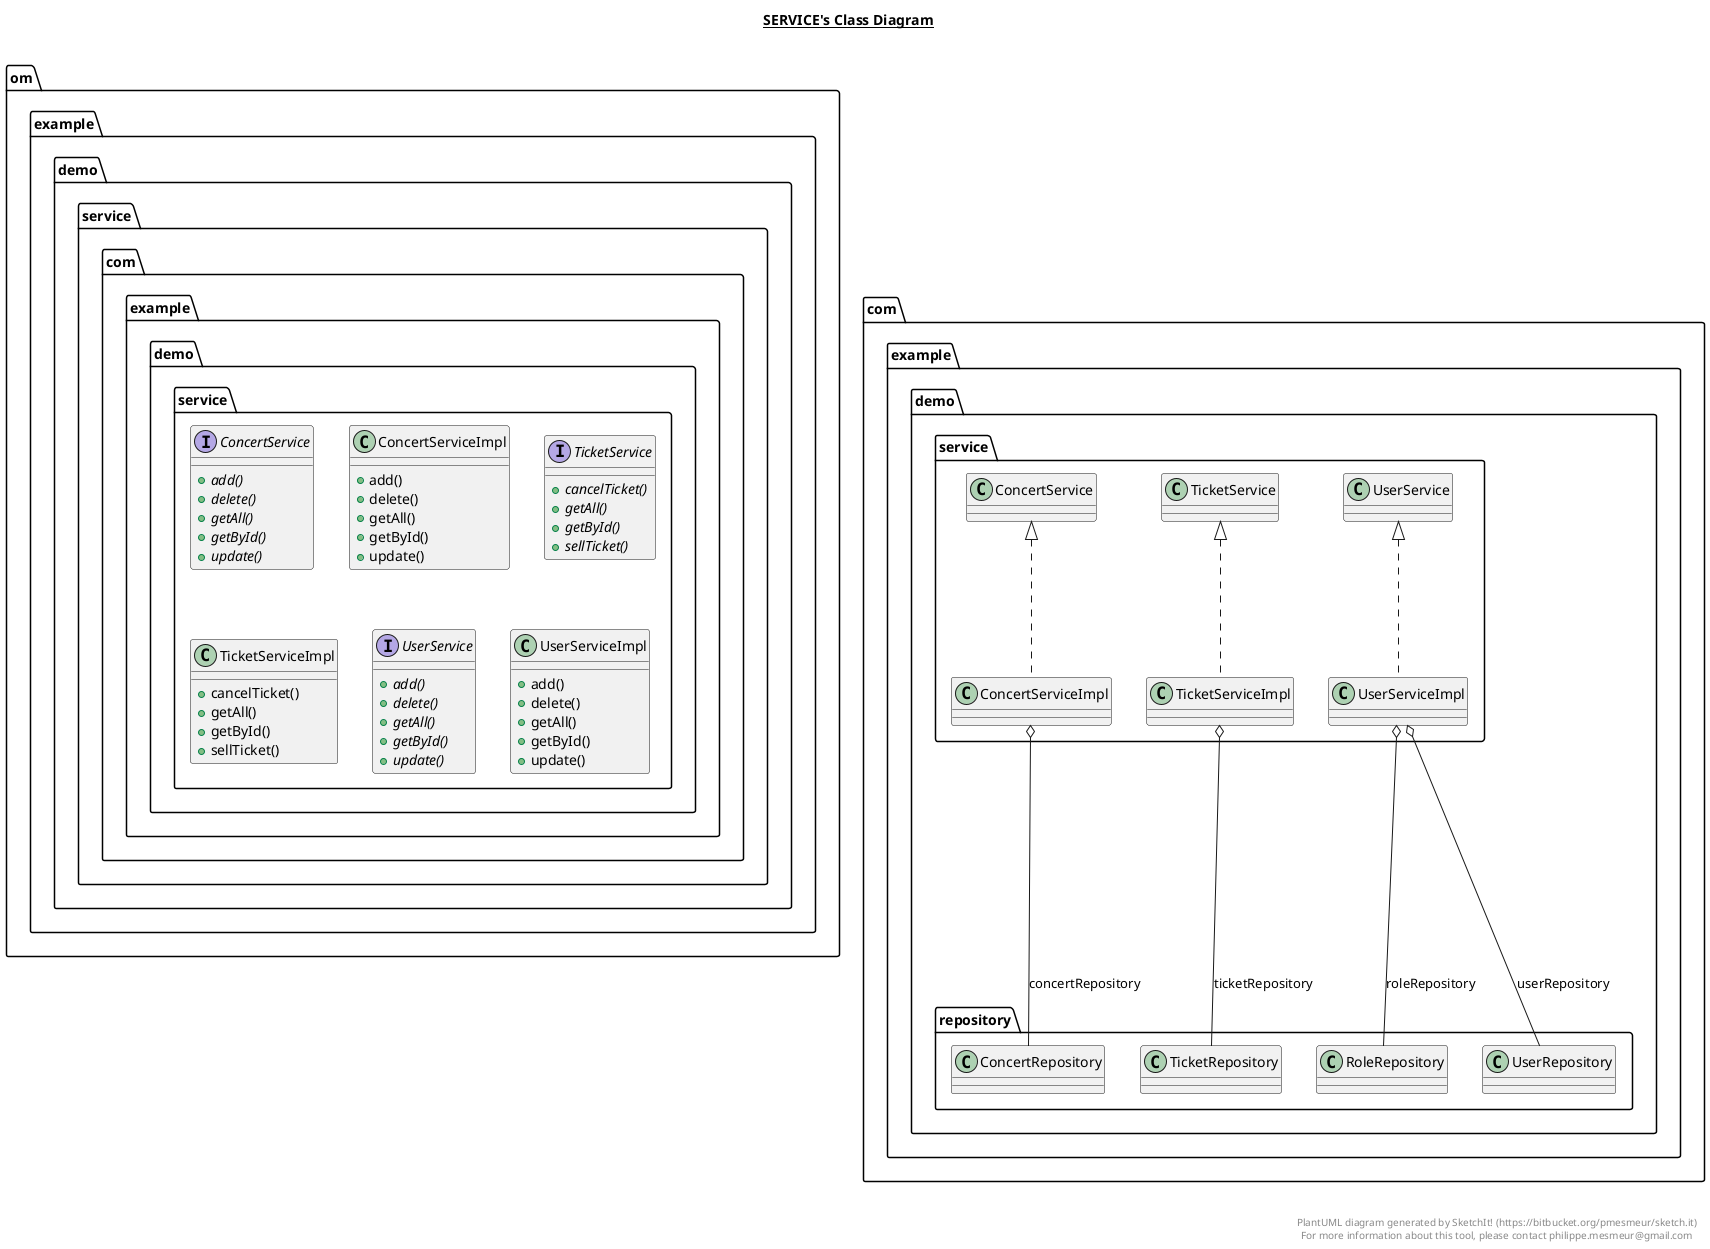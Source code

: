 @startuml

title __SERVICE's Class Diagram__\n


    namespace om.example.demo {
      namespace service {
        interface com.example.demo.service.ConcertService {
            {abstract} + add()
            {abstract} + delete()
            {abstract} + getAll()
            {abstract} + getById()
            {abstract} + update()
        }
      }
    }

  


    namespace om.example.demo {
      namespace service {
        class com.example.demo.service.ConcertServiceImpl {
            + add()
            + delete()
            + getAll()
            + getById()
            + update()
        }
      }
    }

  


    namespace om.example.demo {
      namespace service {
        interface com.example.demo.service.TicketService {
            {abstract} + cancelTicket()
            {abstract} + getAll()
            {abstract} + getById()
            {abstract} + sellTicket()
        }
      }
    }

  


    namespace om.example.demo {
      namespace service {
        class com.example.demo.service.TicketServiceImpl {
            + cancelTicket()
            + getAll()
            + getById()
            + sellTicket()
        }
      }
    }

  


    namespace om.example.demo {
      namespace service {
        interface com.example.demo.service.UserService {
            {abstract} + add()
            {abstract} + delete()
            {abstract} + getAll()
            {abstract} + getById()
            {abstract} + update()
        }
      }
    }

  


    namespace om.example.demo {
      namespace service {
        class com.example.demo.service.UserServiceImpl {
            + add()
            + delete()
            + getAll()
            + getById()
            + update()
        }
      }
    }

  

  com.example.demo.service.ConcertServiceImpl .up.|> com.example.demo.service.ConcertService
  com.example.demo.service.ConcertServiceImpl o-- com.example.demo.repository.ConcertRepository : concertRepository
  com.example.demo.service.TicketServiceImpl .up.|> com.example.demo.service.TicketService
  com.example.demo.service.TicketServiceImpl o-- com.example.demo.repository.TicketRepository : ticketRepository
  com.example.demo.service.UserServiceImpl .up.|> com.example.demo.service.UserService
  com.example.demo.service.UserServiceImpl o-- com.example.demo.repository.RoleRepository : roleRepository
  com.example.demo.service.UserServiceImpl o-- com.example.demo.repository.UserRepository : userRepository


right footer


PlantUML diagram generated by SketchIt! (https://bitbucket.org/pmesmeur/sketch.it)
For more information about this tool, please contact philippe.mesmeur@gmail.com
endfooter

@enduml
